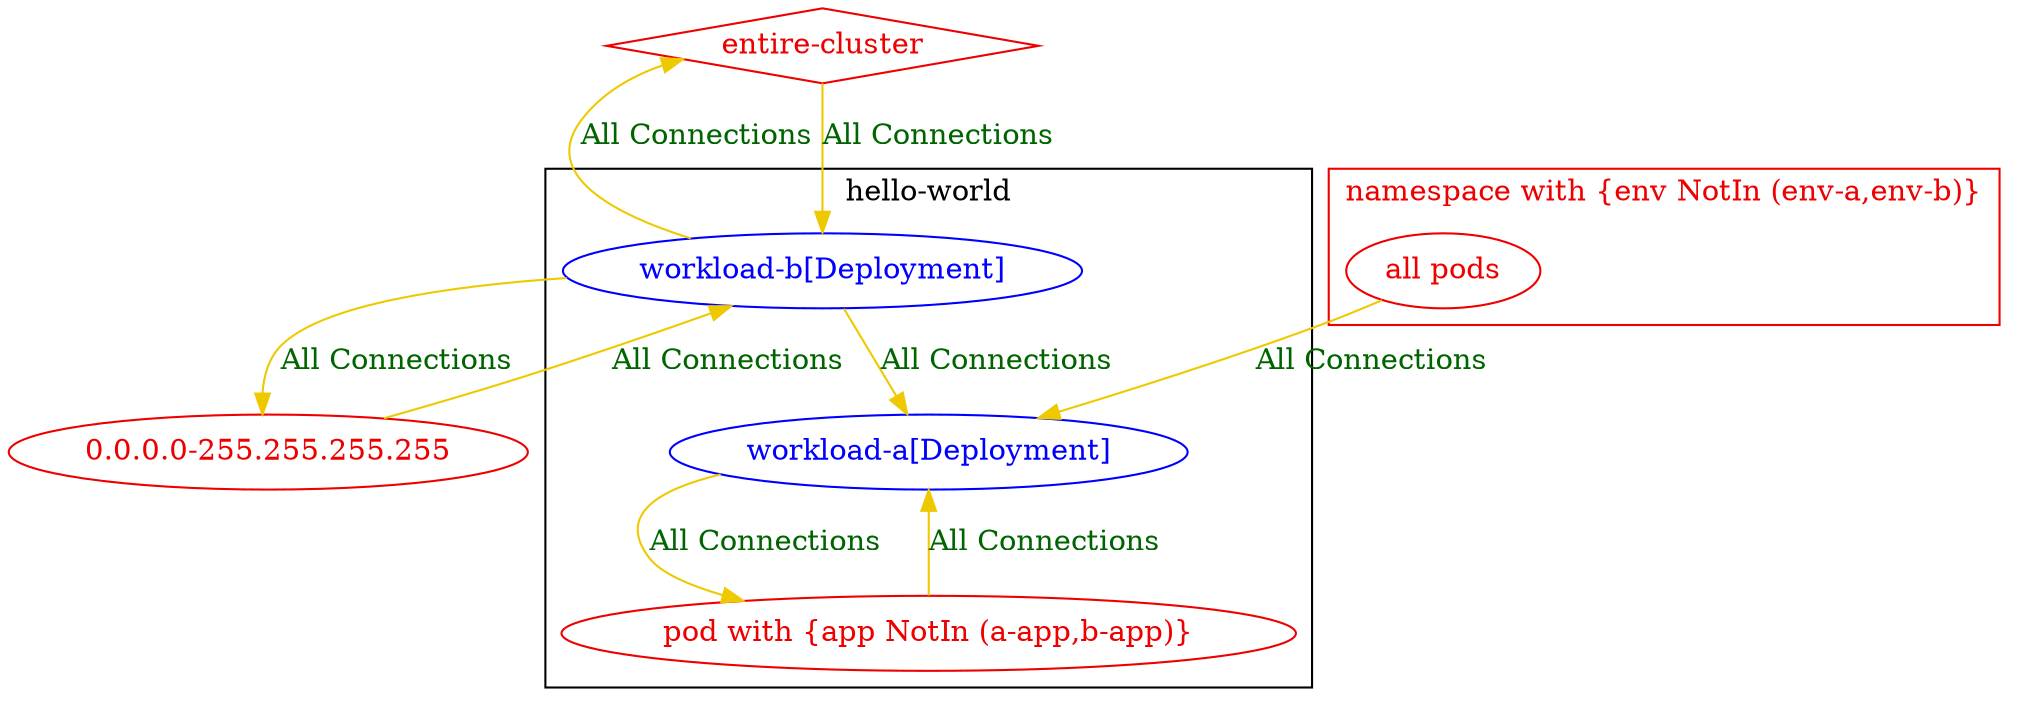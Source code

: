 digraph {
	subgraph "cluster_hello_world" {
		color="black"
		fontcolor="black"
		"hello-world/workload-a[Deployment]" [label="workload-a[Deployment]" color="blue" fontcolor="blue"]
		"hello-world/workload-b[Deployment]" [label="workload-b[Deployment]" color="blue" fontcolor="blue"]
		"pod with {app NotIn (a-app,b-app)}_in_hello-world" [label="pod with {app NotIn (a-app,b-app)}" color="red2" fontcolor="red2"]
		label="hello-world"
	}
	subgraph "cluster_namespace with {env NotIn (env_a,env_b)}" {
		color="red2"
		fontcolor="red2"
		"all pods_in_namespace with {env NotIn (env-a,env-b)}" [label="all pods" color="red2" fontcolor="red2"]
		label="namespace with {env NotIn (env-a,env-b)}"
	}
	"0.0.0.0-255.255.255.255" [label="0.0.0.0-255.255.255.255" color="red2" fontcolor="red2"]
	"entire-cluster" [label="entire-cluster" color="red2" fontcolor="red2" shape=diamond]
	"0.0.0.0-255.255.255.255" -> "hello-world/workload-b[Deployment]" [label="All Connections" color="gold2" fontcolor="darkgreen"]
	"all pods_in_namespace with {env NotIn (env-a,env-b)}" -> "hello-world/workload-a[Deployment]" [label="All Connections" color="gold2" fontcolor="darkgreen" weight=1]
	"entire-cluster" -> "hello-world/workload-b[Deployment]" [label="All Connections" color="gold2" fontcolor="darkgreen" weight=1]
	"hello-world/workload-a[Deployment]" -> "pod with {app NotIn (a-app,b-app)}_in_hello-world" [label="All Connections" color="gold2" fontcolor="darkgreen" weight=0.5]
	"hello-world/workload-b[Deployment]" -> "0.0.0.0-255.255.255.255" [label="All Connections" color="gold2" fontcolor="darkgreen"]
	"hello-world/workload-b[Deployment]" -> "entire-cluster" [label="All Connections" color="gold2" fontcolor="darkgreen" weight=0.5]
	"hello-world/workload-b[Deployment]" -> "hello-world/workload-a[Deployment]" [label="All Connections" color="gold2" fontcolor="darkgreen"]
	"pod with {app NotIn (a-app,b-app)}_in_hello-world" -> "hello-world/workload-a[Deployment]" [label="All Connections" color="gold2" fontcolor="darkgreen" weight=1]
}